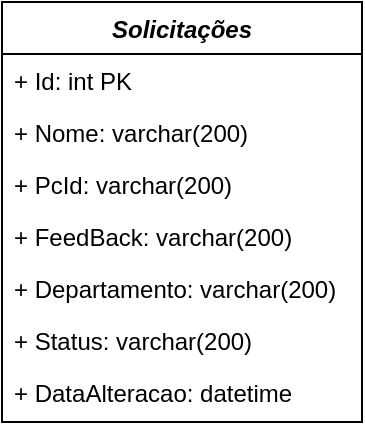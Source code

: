 <mxfile>
    <diagram id="VqnzOk9RPEkNpOR7rtcM" name="Page-1">
        <mxGraphModel dx="797" dy="472" grid="1" gridSize="10" guides="1" tooltips="1" connect="1" arrows="1" fold="1" page="1" pageScale="1" pageWidth="827" pageHeight="1169" math="0" shadow="0">
            <root>
                <mxCell id="0"/>
                <mxCell id="1" parent="0"/>
                <mxCell id="20" value="Solicitações" style="swimlane;fontStyle=3;align=center;verticalAlign=top;childLayout=stackLayout;horizontal=1;startSize=26;horizontalStack=0;resizeParent=1;resizeLast=0;collapsible=1;marginBottom=0;rounded=0;shadow=0;strokeWidth=1;" parent="1" vertex="1">
                    <mxGeometry x="210" y="20" width="180" height="210" as="geometry">
                        <mxRectangle x="230" y="140" width="160" height="26" as="alternateBounds"/>
                    </mxGeometry>
                </mxCell>
                <mxCell id="21" value="+ Id: int PK" style="text;align=left;verticalAlign=top;spacingLeft=4;spacingRight=4;overflow=hidden;rotatable=0;points=[[0,0.5],[1,0.5]];portConstraint=eastwest;" parent="20" vertex="1">
                    <mxGeometry y="26" width="180" height="26" as="geometry"/>
                </mxCell>
                <mxCell id="22" value="+ Nome: varchar(200)" style="text;align=left;verticalAlign=top;spacingLeft=4;spacingRight=4;overflow=hidden;rotatable=0;points=[[0,0.5],[1,0.5]];portConstraint=eastwest;rounded=0;shadow=0;html=0;" parent="20" vertex="1">
                    <mxGeometry y="52" width="180" height="26" as="geometry"/>
                </mxCell>
                <mxCell id="23" value="+ PcId: varchar(200)" style="text;align=left;verticalAlign=top;spacingLeft=4;spacingRight=4;overflow=hidden;rotatable=0;points=[[0,0.5],[1,0.5]];portConstraint=eastwest;rounded=0;shadow=0;html=0;" parent="20" vertex="1">
                    <mxGeometry y="78" width="180" height="26" as="geometry"/>
                </mxCell>
                <mxCell id="53" value="+ FeedBack: varchar(200)" style="text;align=left;verticalAlign=top;spacingLeft=4;spacingRight=4;overflow=hidden;rotatable=0;points=[[0,0.5],[1,0.5]];portConstraint=eastwest;rounded=0;shadow=0;html=0;" parent="20" vertex="1">
                    <mxGeometry y="104" width="180" height="26" as="geometry"/>
                </mxCell>
                <mxCell id="56" value="+ Departamento: varchar(200)" style="text;align=left;verticalAlign=top;spacingLeft=4;spacingRight=4;overflow=hidden;rotatable=0;points=[[0,0.5],[1,0.5]];portConstraint=eastwest;rounded=0;shadow=0;html=0;" parent="20" vertex="1">
                    <mxGeometry y="130" width="180" height="26" as="geometry"/>
                </mxCell>
                <mxCell id="55" value="+ Status: varchar(200)" style="text;align=left;verticalAlign=top;spacingLeft=4;spacingRight=4;overflow=hidden;rotatable=0;points=[[0,0.5],[1,0.5]];portConstraint=eastwest;rounded=0;shadow=0;html=0;" parent="20" vertex="1">
                    <mxGeometry y="156" width="180" height="26" as="geometry"/>
                </mxCell>
                <mxCell id="54" value="+ DataAlteracao: datetime" style="text;align=left;verticalAlign=top;spacingLeft=4;spacingRight=4;overflow=hidden;rotatable=0;points=[[0,0.5],[1,0.5]];portConstraint=eastwest;rounded=0;shadow=0;html=0;" parent="20" vertex="1">
                    <mxGeometry y="182" width="180" height="26" as="geometry"/>
                </mxCell>
            </root>
        </mxGraphModel>
    </diagram>
</mxfile>